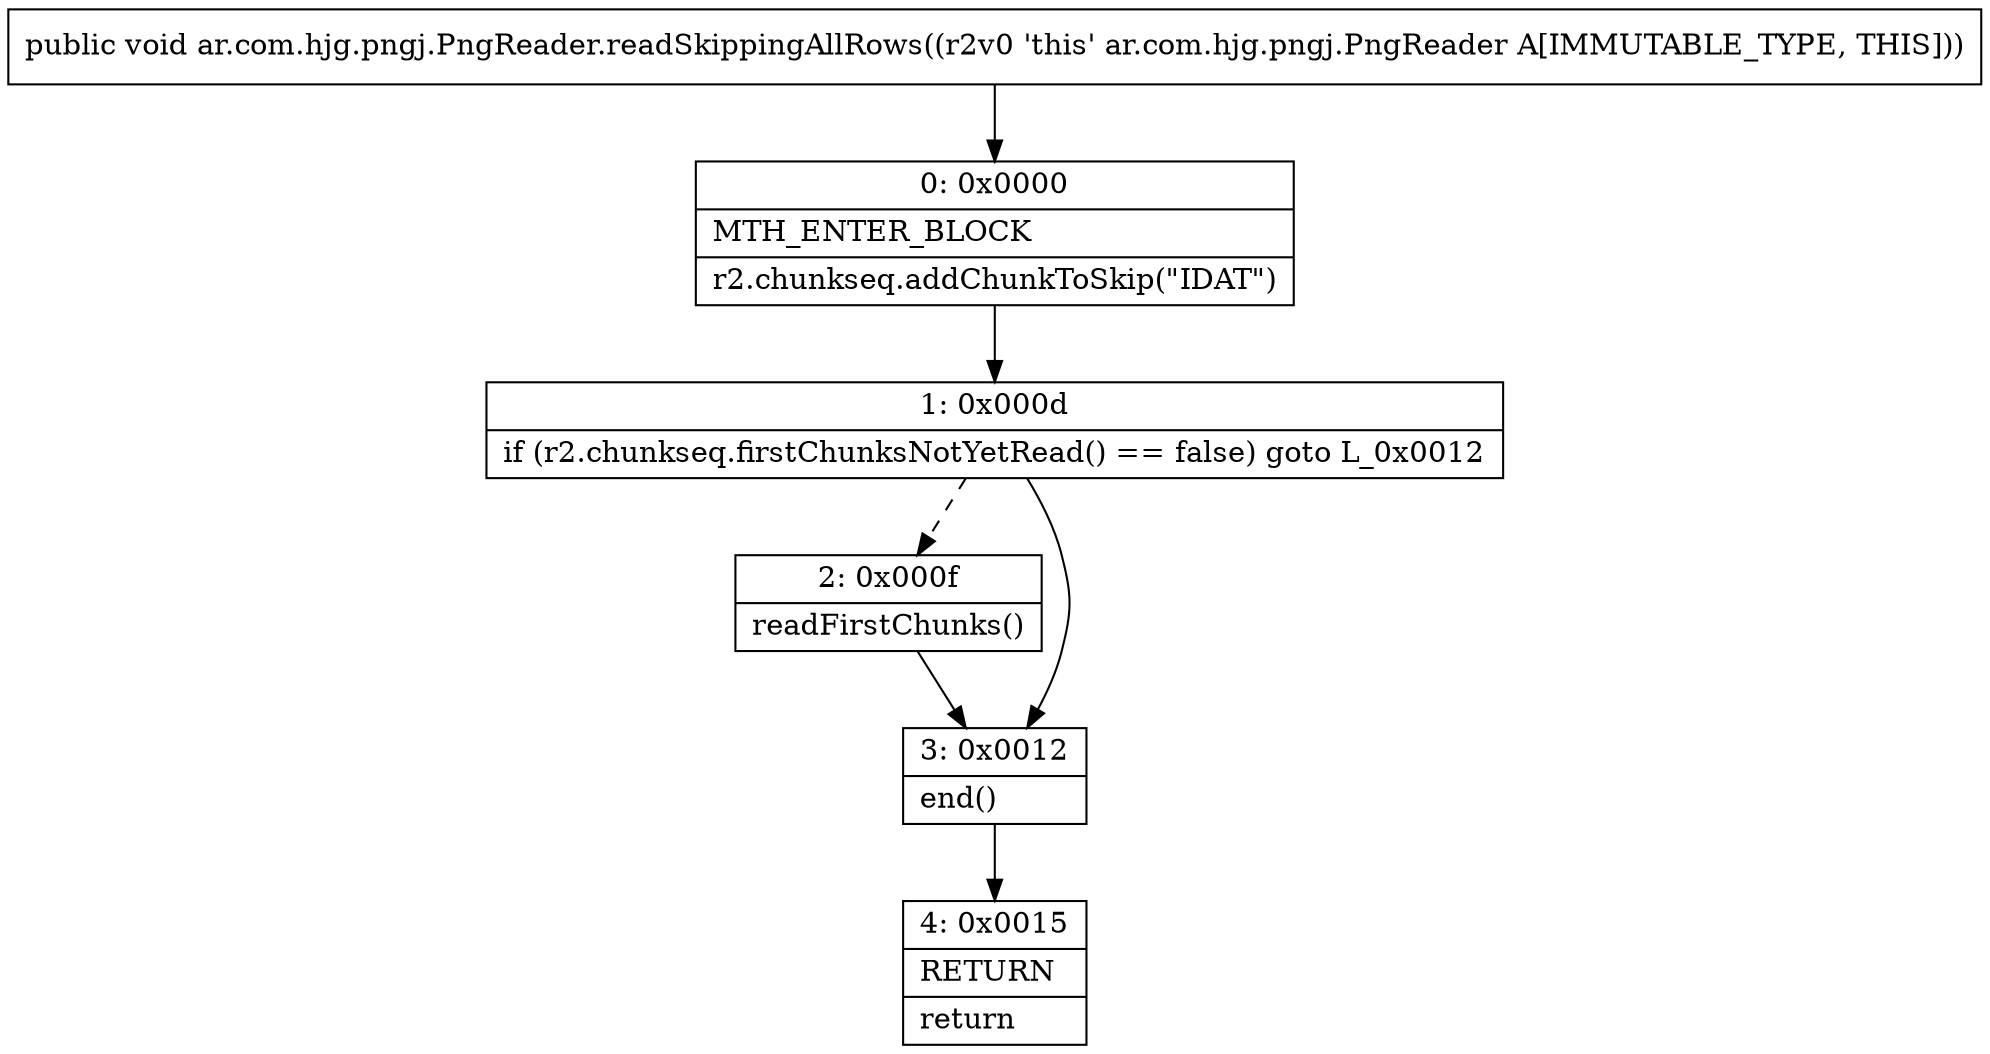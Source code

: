 digraph "CFG forar.com.hjg.pngj.PngReader.readSkippingAllRows()V" {
Node_0 [shape=record,label="{0\:\ 0x0000|MTH_ENTER_BLOCK\l|r2.chunkseq.addChunkToSkip(\"IDAT\")\l}"];
Node_1 [shape=record,label="{1\:\ 0x000d|if (r2.chunkseq.firstChunksNotYetRead() == false) goto L_0x0012\l}"];
Node_2 [shape=record,label="{2\:\ 0x000f|readFirstChunks()\l}"];
Node_3 [shape=record,label="{3\:\ 0x0012|end()\l}"];
Node_4 [shape=record,label="{4\:\ 0x0015|RETURN\l|return\l}"];
MethodNode[shape=record,label="{public void ar.com.hjg.pngj.PngReader.readSkippingAllRows((r2v0 'this' ar.com.hjg.pngj.PngReader A[IMMUTABLE_TYPE, THIS])) }"];
MethodNode -> Node_0;
Node_0 -> Node_1;
Node_1 -> Node_2[style=dashed];
Node_1 -> Node_3;
Node_2 -> Node_3;
Node_3 -> Node_4;
}

